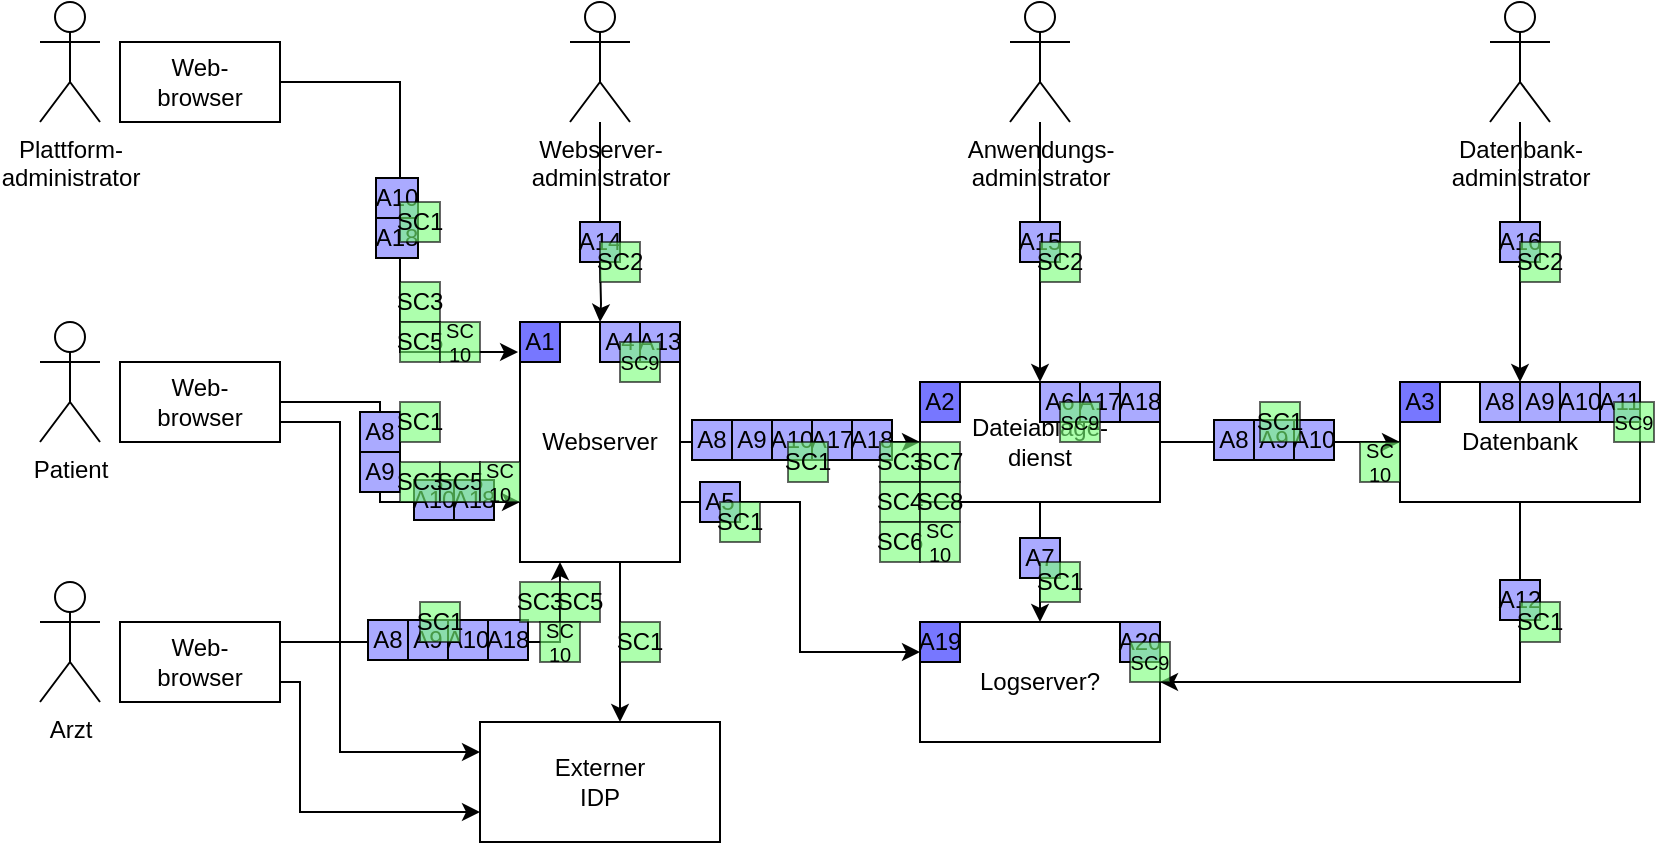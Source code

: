 <mxfile version="20.5.1" type="github">
  <diagram id="uVGfITCaFiUJm7X7XIJg" name="Seite-1">
    <mxGraphModel dx="813" dy="441" grid="1" gridSize="10" guides="1" tooltips="1" connect="1" arrows="1" fold="1" page="1" pageScale="1" pageWidth="827" pageHeight="1169" math="0" shadow="0">
      <root>
        <mxCell id="0" />
        <mxCell id="1" parent="0" />
        <mxCell id="wEpryMoChp48_agsQIqM-1" value="Patient" style="shape=umlActor;verticalLabelPosition=bottom;verticalAlign=top;html=1;outlineConnect=0;" parent="1" vertex="1">
          <mxGeometry x="40" y="210" width="30" height="60" as="geometry" />
        </mxCell>
        <mxCell id="wEpryMoChp48_agsQIqM-2" value="Arzt" style="shape=umlActor;verticalLabelPosition=bottom;verticalAlign=top;html=1;outlineConnect=0;" parent="1" vertex="1">
          <mxGeometry x="40" y="340" width="30" height="60" as="geometry" />
        </mxCell>
        <mxCell id="wEpryMoChp48_agsQIqM-3" value="&lt;div&gt;Plattform-&lt;/div&gt;&lt;div&gt;administrator&lt;/div&gt;" style="shape=umlActor;verticalLabelPosition=bottom;verticalAlign=top;html=1;outlineConnect=0;" parent="1" vertex="1">
          <mxGeometry x="40" y="50" width="30" height="60" as="geometry" />
        </mxCell>
        <mxCell id="wEpryMoChp48_agsQIqM-12" style="edgeStyle=orthogonalEdgeStyle;rounded=0;orthogonalLoop=1;jettySize=auto;html=1;exitX=1;exitY=0.5;exitDx=0;exitDy=0;entryX=0;entryY=0.75;entryDx=0;entryDy=0;startArrow=none;startFill=0;" parent="1" source="wEpryMoChp48_agsQIqM-5" target="wEpryMoChp48_agsQIqM-10" edge="1">
          <mxGeometry relative="1" as="geometry">
            <mxPoint x="180" y="250" as="targetPoint" />
            <Array as="points">
              <mxPoint x="210" y="250" />
              <mxPoint x="210" y="300" />
            </Array>
          </mxGeometry>
        </mxCell>
        <mxCell id="wEpryMoChp48_agsQIqM-5" value="&lt;div&gt;Web-&lt;/div&gt;&lt;div&gt;browser&lt;br&gt;&lt;/div&gt;" style="rounded=0;whiteSpace=wrap;html=1;" parent="1" vertex="1">
          <mxGeometry x="80" y="230" width="80" height="40" as="geometry" />
        </mxCell>
        <mxCell id="vUiKdmdn5uc14WwvOCr_-9" style="edgeStyle=orthogonalEdgeStyle;rounded=0;orthogonalLoop=1;jettySize=auto;html=1;exitX=1;exitY=0.75;exitDx=0;exitDy=0;entryX=0;entryY=0.75;entryDx=0;entryDy=0;startArrow=none;startFill=0;endArrow=classic;endFill=1;" edge="1" parent="1" source="wEpryMoChp48_agsQIqM-6" target="wEpryMoChp48_agsQIqM-14">
          <mxGeometry relative="1" as="geometry">
            <Array as="points">
              <mxPoint x="170" y="390" />
              <mxPoint x="170" y="455" />
            </Array>
          </mxGeometry>
        </mxCell>
        <mxCell id="wEpryMoChp48_agsQIqM-6" value="&lt;div&gt;Web-&lt;/div&gt;&lt;div&gt;browser&lt;br&gt;&lt;/div&gt;" style="rounded=0;whiteSpace=wrap;html=1;" parent="1" vertex="1">
          <mxGeometry x="80" y="360" width="80" height="40" as="geometry" />
        </mxCell>
        <mxCell id="vUiKdmdn5uc14WwvOCr_-13" style="edgeStyle=orthogonalEdgeStyle;rounded=0;orthogonalLoop=1;jettySize=auto;html=1;exitX=1;exitY=0.5;exitDx=0;exitDy=0;entryX=-0.012;entryY=0.125;entryDx=0;entryDy=0;entryPerimeter=0;startArrow=none;startFill=0;endArrow=classic;endFill=1;" edge="1" parent="1" source="wEpryMoChp48_agsQIqM-7" target="wEpryMoChp48_agsQIqM-10">
          <mxGeometry relative="1" as="geometry" />
        </mxCell>
        <mxCell id="wEpryMoChp48_agsQIqM-7" value="&lt;div&gt;Web-&lt;/div&gt;&lt;div&gt;browser&lt;br&gt;&lt;/div&gt;" style="rounded=0;whiteSpace=wrap;html=1;" parent="1" vertex="1">
          <mxGeometry x="80" y="70" width="80" height="40" as="geometry" />
        </mxCell>
        <mxCell id="wEpryMoChp48_agsQIqM-19" style="edgeStyle=orthogonalEdgeStyle;rounded=0;orthogonalLoop=1;jettySize=auto;html=1;exitX=1;exitY=0.5;exitDx=0;exitDy=0;startArrow=none;startFill=0;" parent="1" source="wEpryMoChp48_agsQIqM-10" target="wEpryMoChp48_agsQIqM-15" edge="1">
          <mxGeometry relative="1" as="geometry" />
        </mxCell>
        <mxCell id="wEpryMoChp48_agsQIqM-24" style="edgeStyle=orthogonalEdgeStyle;rounded=0;orthogonalLoop=1;jettySize=auto;html=1;exitX=1;exitY=0.75;exitDx=0;exitDy=0;entryX=0;entryY=0.25;entryDx=0;entryDy=0;" parent="1" source="wEpryMoChp48_agsQIqM-10" target="wEpryMoChp48_agsQIqM-17" edge="1">
          <mxGeometry relative="1" as="geometry" />
        </mxCell>
        <mxCell id="wEpryMoChp48_agsQIqM-10" value="&lt;div&gt;Webserver&lt;/div&gt;" style="rounded=0;whiteSpace=wrap;html=1;" parent="1" vertex="1">
          <mxGeometry x="280" y="210" width="80" height="120" as="geometry" />
        </mxCell>
        <mxCell id="wEpryMoChp48_agsQIqM-14" value="&lt;div&gt;Externer&lt;/div&gt;&lt;div&gt;IDP&lt;br&gt;&lt;/div&gt;" style="rounded=0;whiteSpace=wrap;html=1;" parent="1" vertex="1">
          <mxGeometry x="260" y="410" width="120" height="60" as="geometry" />
        </mxCell>
        <mxCell id="wEpryMoChp48_agsQIqM-18" style="edgeStyle=orthogonalEdgeStyle;rounded=0;orthogonalLoop=1;jettySize=auto;html=1;exitX=1;exitY=0.5;exitDx=0;exitDy=0;startArrow=none;startFill=0;" parent="1" source="wEpryMoChp48_agsQIqM-15" target="wEpryMoChp48_agsQIqM-16" edge="1">
          <mxGeometry relative="1" as="geometry" />
        </mxCell>
        <mxCell id="wEpryMoChp48_agsQIqM-25" style="edgeStyle=orthogonalEdgeStyle;rounded=0;orthogonalLoop=1;jettySize=auto;html=1;exitX=0.5;exitY=1;exitDx=0;exitDy=0;entryX=0.5;entryY=0;entryDx=0;entryDy=0;" parent="1" source="wEpryMoChp48_agsQIqM-15" target="wEpryMoChp48_agsQIqM-17" edge="1">
          <mxGeometry relative="1" as="geometry" />
        </mxCell>
        <mxCell id="wEpryMoChp48_agsQIqM-15" value="&lt;div&gt;Dateiablage-&lt;/div&gt;&lt;div&gt;dienst&lt;br&gt;&lt;/div&gt;" style="rounded=0;whiteSpace=wrap;html=1;" parent="1" vertex="1">
          <mxGeometry x="480" y="240" width="120" height="60" as="geometry" />
        </mxCell>
        <mxCell id="jYVqGs-6-Orzp6eaTr2p-7" style="edgeStyle=orthogonalEdgeStyle;rounded=0;orthogonalLoop=1;jettySize=auto;html=1;exitX=0.5;exitY=1;exitDx=0;exitDy=0;entryX=1;entryY=0.5;entryDx=0;entryDy=0;" parent="1" source="wEpryMoChp48_agsQIqM-16" target="wEpryMoChp48_agsQIqM-17" edge="1">
          <mxGeometry relative="1" as="geometry" />
        </mxCell>
        <mxCell id="wEpryMoChp48_agsQIqM-16" value="Datenbank" style="rounded=0;whiteSpace=wrap;html=1;" parent="1" vertex="1">
          <mxGeometry x="720" y="240" width="120" height="60" as="geometry" />
        </mxCell>
        <mxCell id="wEpryMoChp48_agsQIqM-17" value="Logserver?" style="rounded=0;whiteSpace=wrap;html=1;" parent="1" vertex="1">
          <mxGeometry x="480" y="360" width="120" height="60" as="geometry" />
        </mxCell>
        <mxCell id="jYVqGs-6-Orzp6eaTr2p-5" style="edgeStyle=orthogonalEdgeStyle;rounded=0;orthogonalLoop=1;jettySize=auto;html=1;startArrow=none;startFill=0;endArrow=classic;endFill=1;" parent="1" source="jYVqGs-6-Orzp6eaTr2p-1" target="wEpryMoChp48_agsQIqM-15" edge="1">
          <mxGeometry relative="1" as="geometry" />
        </mxCell>
        <mxCell id="jYVqGs-6-Orzp6eaTr2p-1" value="&lt;div&gt;Anwendungs-&lt;/div&gt;&lt;div&gt;administrator&lt;/div&gt;" style="shape=umlActor;verticalLabelPosition=bottom;verticalAlign=top;html=1;outlineConnect=0;" parent="1" vertex="1">
          <mxGeometry x="525" y="50" width="30" height="60" as="geometry" />
        </mxCell>
        <mxCell id="jYVqGs-6-Orzp6eaTr2p-6" style="edgeStyle=orthogonalEdgeStyle;rounded=0;orthogonalLoop=1;jettySize=auto;html=1;startArrow=none;startFill=0;" parent="1" source="jYVqGs-6-Orzp6eaTr2p-2" target="wEpryMoChp48_agsQIqM-16" edge="1">
          <mxGeometry relative="1" as="geometry" />
        </mxCell>
        <mxCell id="jYVqGs-6-Orzp6eaTr2p-2" value="&lt;div&gt;Datenbank-&lt;/div&gt;&lt;div&gt;administrator&lt;/div&gt;" style="shape=umlActor;verticalLabelPosition=bottom;verticalAlign=top;html=1;outlineConnect=0;" parent="1" vertex="1">
          <mxGeometry x="765" y="50" width="30" height="60" as="geometry" />
        </mxCell>
        <mxCell id="-QTAtKX09mSlTEPiPCkI-73" style="edgeStyle=orthogonalEdgeStyle;rounded=0;orthogonalLoop=1;jettySize=auto;html=1;startArrow=none;startFill=0;" parent="1" target="wEpryMoChp48_agsQIqM-10" edge="1">
          <mxGeometry relative="1" as="geometry">
            <mxPoint x="320" y="180" as="sourcePoint" />
          </mxGeometry>
        </mxCell>
        <mxCell id="-QTAtKX09mSlTEPiPCkI-65" value="&lt;div&gt;Webserver-&lt;/div&gt;&lt;div&gt;administrator&lt;/div&gt;" style="shape=umlActor;verticalLabelPosition=bottom;verticalAlign=top;html=1;outlineConnect=0;" parent="1" vertex="1">
          <mxGeometry x="305" y="50" width="30" height="60" as="geometry" />
        </mxCell>
        <mxCell id="vUiKdmdn5uc14WwvOCr_-1" value="" style="endArrow=classic;html=1;rounded=0;exitX=1;exitY=0.75;exitDx=0;exitDy=0;entryX=0;entryY=0.25;entryDx=0;entryDy=0;edgeStyle=orthogonalEdgeStyle;" edge="1" parent="1" source="wEpryMoChp48_agsQIqM-5" target="wEpryMoChp48_agsQIqM-14">
          <mxGeometry width="50" height="50" relative="1" as="geometry">
            <mxPoint x="530" y="340" as="sourcePoint" />
            <mxPoint x="580" y="290" as="targetPoint" />
            <Array as="points">
              <mxPoint x="190" y="260" />
              <mxPoint x="190" y="425" />
            </Array>
          </mxGeometry>
        </mxCell>
        <mxCell id="vUiKdmdn5uc14WwvOCr_-20" style="edgeStyle=orthogonalEdgeStyle;rounded=0;orthogonalLoop=1;jettySize=auto;html=1;exitX=1;exitY=0.25;exitDx=0;exitDy=0;startArrow=none;startFill=0;entryX=0.25;entryY=1;entryDx=0;entryDy=0;" edge="1" parent="1">
          <mxGeometry relative="1" as="geometry">
            <mxPoint x="160" y="370" as="sourcePoint" />
            <mxPoint x="300" y="330" as="targetPoint" />
            <Array as="points">
              <mxPoint x="300" y="370" />
            </Array>
          </mxGeometry>
        </mxCell>
        <mxCell id="vUiKdmdn5uc14WwvOCr_-21" style="edgeStyle=orthogonalEdgeStyle;rounded=0;orthogonalLoop=1;jettySize=auto;html=1;startArrow=none;startFill=0;" edge="1" parent="1">
          <mxGeometry relative="1" as="geometry">
            <mxPoint x="330" y="330" as="sourcePoint" />
            <mxPoint x="330" y="410" as="targetPoint" />
            <Array as="points">
              <mxPoint x="330" y="330" />
            </Array>
          </mxGeometry>
        </mxCell>
        <mxCell id="vUiKdmdn5uc14WwvOCr_-26" value="" style="edgeStyle=orthogonalEdgeStyle;rounded=0;orthogonalLoop=1;jettySize=auto;html=1;startArrow=none;startFill=0;endArrow=none;" edge="1" parent="1" source="-QTAtKX09mSlTEPiPCkI-65">
          <mxGeometry relative="1" as="geometry">
            <mxPoint x="320" y="110" as="sourcePoint" />
            <mxPoint x="320" y="160" as="targetPoint" />
          </mxGeometry>
        </mxCell>
        <mxCell id="jYVqGs-6-Orzp6eaTr2p-8" value="Technisch" parent="0" visible="0" />
        <mxCell id="jYVqGs-6-Orzp6eaTr2p-11" value="(PostgreSQL)" style="text;html=1;strokeColor=none;fillColor=none;align=center;verticalAlign=middle;whiteSpace=wrap;rounded=0;fontColor=#0000ff;" parent="jYVqGs-6-Orzp6eaTr2p-8" vertex="1">
          <mxGeometry x="720" y="280" width="120" height="20" as="geometry" />
        </mxCell>
        <mxCell id="jYVqGs-6-Orzp6eaTr2p-12" value="(DJango, Python)" style="text;html=1;strokeColor=none;fillColor=none;align=center;verticalAlign=middle;whiteSpace=wrap;rounded=0;fontColor=#0000ff;" parent="jYVqGs-6-Orzp6eaTr2p-8" vertex="1">
          <mxGeometry x="280" y="300" width="80" height="30" as="geometry" />
        </mxCell>
        <mxCell id="jYVqGs-6-Orzp6eaTr2p-13" value="(Python)" style="text;html=1;strokeColor=none;fillColor=none;align=center;verticalAlign=middle;whiteSpace=wrap;rounded=0;fontColor=#0000ff;" parent="jYVqGs-6-Orzp6eaTr2p-8" vertex="1">
          <mxGeometry x="480" y="280" width="120" height="20" as="geometry" />
        </mxCell>
        <mxCell id="jYVqGs-6-Orzp6eaTr2p-14" value="(Vue.js)" style="text;html=1;strokeColor=none;fillColor=none;align=center;verticalAlign=middle;whiteSpace=wrap;rounded=0;fontColor=#0000ff;" parent="jYVqGs-6-Orzp6eaTr2p-8" vertex="1">
          <mxGeometry x="80" y="270" width="80" height="20" as="geometry" />
        </mxCell>
        <mxCell id="jYVqGs-6-Orzp6eaTr2p-15" value="(Vue.js)" style="text;html=1;strokeColor=none;fillColor=none;align=center;verticalAlign=middle;whiteSpace=wrap;rounded=0;fontColor=#0000ff;" parent="jYVqGs-6-Orzp6eaTr2p-8" vertex="1">
          <mxGeometry x="80" y="400" width="80" height="20" as="geometry" />
        </mxCell>
        <mxCell id="jYVqGs-6-Orzp6eaTr2p-16" value="(Vue.js)" style="text;html=1;strokeColor=none;fillColor=none;align=center;verticalAlign=middle;whiteSpace=wrap;rounded=0;fontColor=#0000ff;" parent="jYVqGs-6-Orzp6eaTr2p-8" vertex="1">
          <mxGeometry x="80" y="110" width="80" height="20" as="geometry" />
        </mxCell>
        <mxCell id="jYVqGs-6-Orzp6eaTr2p-17" value="HTTP/TLS" style="text;html=1;strokeColor=none;fillColor=none;align=center;verticalAlign=middle;whiteSpace=wrap;rounded=0;fontColor=#0000ff;" parent="jYVqGs-6-Orzp6eaTr2p-8" vertex="1">
          <mxGeometry x="380" y="250" width="80" height="20" as="geometry" />
        </mxCell>
        <mxCell id="jYVqGs-6-Orzp6eaTr2p-18" value="PSQL/TLS" style="text;html=1;strokeColor=none;fillColor=none;align=center;verticalAlign=middle;whiteSpace=wrap;rounded=0;fontColor=#0000ff;" parent="jYVqGs-6-Orzp6eaTr2p-8" vertex="1">
          <mxGeometry x="620" y="250" width="80" height="20" as="geometry" />
        </mxCell>
        <mxCell id="jYVqGs-6-Orzp6eaTr2p-20" value="HTTP/TLS" style="text;html=1;strokeColor=none;fillColor=none;align=center;verticalAlign=middle;whiteSpace=wrap;rounded=0;fontColor=#0000ff;" parent="jYVqGs-6-Orzp6eaTr2p-8" vertex="1">
          <mxGeometry x="210" y="150" width="80" height="20" as="geometry" />
        </mxCell>
        <mxCell id="jYVqGs-6-Orzp6eaTr2p-21" value="HTTP/TLS" style="text;html=1;strokeColor=none;fillColor=none;align=center;verticalAlign=middle;whiteSpace=wrap;rounded=0;fontColor=#0000ff;" parent="jYVqGs-6-Orzp6eaTr2p-8" vertex="1">
          <mxGeometry x="180" y="320" width="80" height="20" as="geometry" />
        </mxCell>
        <mxCell id="jYVqGs-6-Orzp6eaTr2p-22" value="HTTP/TLS" style="text;html=1;strokeColor=none;fillColor=none;align=center;verticalAlign=middle;whiteSpace=wrap;rounded=0;fontColor=#0000ff;" parent="jYVqGs-6-Orzp6eaTr2p-8" vertex="1">
          <mxGeometry x="230" y="350" width="80" height="20" as="geometry" />
        </mxCell>
        <mxCell id="jYVqGs-6-Orzp6eaTr2p-23" value="HTTP/TLS" style="text;html=1;strokeColor=none;fillColor=none;align=center;verticalAlign=middle;whiteSpace=wrap;rounded=0;fontColor=#0000ff;" parent="jYVqGs-6-Orzp6eaTr2p-8" vertex="1">
          <mxGeometry x="320" y="360" width="80" height="20" as="geometry" />
        </mxCell>
        <mxCell id="jYVqGs-6-Orzp6eaTr2p-24" value="SSH" style="text;html=1;strokeColor=none;fillColor=none;align=center;verticalAlign=middle;whiteSpace=wrap;rounded=0;fontColor=#0000ff;" parent="jYVqGs-6-Orzp6eaTr2p-8" vertex="1">
          <mxGeometry x="540" y="160" width="40" height="20" as="geometry" />
        </mxCell>
        <mxCell id="jYVqGs-6-Orzp6eaTr2p-25" value="SSH" style="text;html=1;strokeColor=none;fillColor=none;align=center;verticalAlign=middle;whiteSpace=wrap;rounded=0;fontColor=#0000ff;" parent="jYVqGs-6-Orzp6eaTr2p-8" vertex="1">
          <mxGeometry x="780" y="160" width="40" height="20" as="geometry" />
        </mxCell>
        <mxCell id="jYVqGs-6-Orzp6eaTr2p-26" value="(Google IDP)" style="text;html=1;strokeColor=none;fillColor=none;align=center;verticalAlign=middle;whiteSpace=wrap;rounded=0;fontColor=#0000ff;" parent="jYVqGs-6-Orzp6eaTr2p-8" vertex="1">
          <mxGeometry x="260" y="470" width="120" height="20" as="geometry" />
        </mxCell>
        <mxCell id="-QTAtKX09mSlTEPiPCkI-75" value="SSH" style="text;html=1;strokeColor=none;fillColor=none;align=center;verticalAlign=middle;whiteSpace=wrap;rounded=0;fontColor=#0000ff;" parent="jYVqGs-6-Orzp6eaTr2p-8" vertex="1">
          <mxGeometry x="320" y="160" width="40" height="20" as="geometry" />
        </mxCell>
        <mxCell id="vUiKdmdn5uc14WwvOCr_-2" value="HTTP/TLS" style="text;html=1;strokeColor=none;fillColor=none;align=center;verticalAlign=middle;whiteSpace=wrap;rounded=0;fontColor=#0000ff;" vertex="1" parent="jYVqGs-6-Orzp6eaTr2p-8">
          <mxGeometry x="160" y="430" width="80" height="20" as="geometry" />
        </mxCell>
        <mxCell id="vUiKdmdn5uc14WwvOCr_-7" value="HTTP/TLS" style="text;html=1;strokeColor=none;fillColor=none;align=center;verticalAlign=middle;whiteSpace=wrap;rounded=0;fontColor=#0000ff;" vertex="1" parent="jYVqGs-6-Orzp6eaTr2p-8">
          <mxGeometry x="200" y="260" width="80" height="20" as="geometry" />
        </mxCell>
        <object label="Vertrauensgrenzen" id="EDAqVRk68eKfgAT5x3LY-1">
          <mxCell parent="0" visible="0" />
        </object>
        <mxCell id="vUiKdmdn5uc14WwvOCr_-15" value="" style="endArrow=none;dashed=1;html=1;strokeWidth=6;rounded=0;strokeColor=#ff0000;dashPattern=1 2;" edge="1" parent="EDAqVRk68eKfgAT5x3LY-1">
          <mxGeometry width="50" height="50" relative="1" as="geometry">
            <mxPoint x="210" y="550" as="sourcePoint" />
            <mxPoint x="210" y="30" as="targetPoint" />
          </mxGeometry>
        </mxCell>
        <mxCell id="vUiKdmdn5uc14WwvOCr_-16" value="" style="endArrow=none;dashed=1;html=1;strokeWidth=6;rounded=0;strokeColor=#ff0000;dashPattern=1 2;" edge="1" parent="EDAqVRk68eKfgAT5x3LY-1">
          <mxGeometry width="50" height="50" relative="1" as="geometry">
            <mxPoint x="440" y="550" as="sourcePoint" />
            <mxPoint x="440" y="30" as="targetPoint" />
          </mxGeometry>
        </mxCell>
        <mxCell id="vUiKdmdn5uc14WwvOCr_-17" value="" style="endArrow=none;dashed=1;html=1;strokeWidth=6;rounded=0;strokeColor=#ff0000;dashPattern=1 2;" edge="1" parent="EDAqVRk68eKfgAT5x3LY-1">
          <mxGeometry width="50" height="50" relative="1" as="geometry">
            <mxPoint x="680" y="550" as="sourcePoint" />
            <mxPoint x="680" y="30" as="targetPoint" />
          </mxGeometry>
        </mxCell>
        <mxCell id="vUiKdmdn5uc14WwvOCr_-18" value="" style="endArrow=none;dashed=1;html=1;strokeWidth=6;rounded=0;strokeColor=#ff0000;dashPattern=1 2;" edge="1" parent="EDAqVRk68eKfgAT5x3LY-1">
          <mxGeometry width="50" height="50" relative="1" as="geometry">
            <mxPoint x="20" y="320" as="sourcePoint" />
            <mxPoint x="210" y="320" as="targetPoint" />
          </mxGeometry>
        </mxCell>
        <mxCell id="vUiKdmdn5uc14WwvOCr_-19" value="" style="endArrow=none;dashed=1;html=1;strokeWidth=6;rounded=0;strokeColor=#ff0000;dashPattern=1 2;" edge="1" parent="EDAqVRk68eKfgAT5x3LY-1">
          <mxGeometry width="50" height="50" relative="1" as="geometry">
            <mxPoint x="20" y="180" as="sourcePoint" />
            <mxPoint x="820" y="180" as="targetPoint" />
          </mxGeometry>
        </mxCell>
        <mxCell id="vUiKdmdn5uc14WwvOCr_-28" value="" style="endArrow=none;dashed=1;html=1;strokeWidth=6;rounded=0;strokeColor=#ff0000;dashPattern=1 2;" edge="1" parent="EDAqVRk68eKfgAT5x3LY-1">
          <mxGeometry width="50" height="50" relative="1" as="geometry">
            <mxPoint x="210" y="389.5" as="sourcePoint" />
            <mxPoint x="440" y="390" as="targetPoint" />
          </mxGeometry>
        </mxCell>
        <mxCell id="vUiKdmdn5uc14WwvOCr_-29" value="" style="endArrow=none;dashed=1;html=1;strokeWidth=6;rounded=0;strokeColor=#ff0000;dashPattern=1 2;" edge="1" parent="EDAqVRk68eKfgAT5x3LY-1">
          <mxGeometry width="50" height="50" relative="1" as="geometry">
            <mxPoint x="440" y="320" as="sourcePoint" />
            <mxPoint x="680" y="320" as="targetPoint" />
          </mxGeometry>
        </mxCell>
        <mxCell id="-QTAtKX09mSlTEPiPCkI-27" value="Schutzobjekte" parent="0" />
        <mxCell id="-QTAtKX09mSlTEPiPCkI-28" value="A1" style="whiteSpace=wrap;html=1;aspect=fixed;fillColor=#7777FF;" parent="-QTAtKX09mSlTEPiPCkI-27" vertex="1">
          <mxGeometry x="280" y="210" width="20" height="20" as="geometry" />
        </mxCell>
        <mxCell id="-QTAtKX09mSlTEPiPCkI-29" value="A2" style="whiteSpace=wrap;html=1;aspect=fixed;fillColor=#7777FF;" parent="-QTAtKX09mSlTEPiPCkI-27" vertex="1">
          <mxGeometry x="480" y="240" width="20" height="20" as="geometry" />
        </mxCell>
        <mxCell id="-QTAtKX09mSlTEPiPCkI-30" value="A3" style="whiteSpace=wrap;html=1;aspect=fixed;fillColor=#7777FF;" parent="-QTAtKX09mSlTEPiPCkI-27" vertex="1">
          <mxGeometry x="720" y="240" width="20" height="20" as="geometry" />
        </mxCell>
        <mxCell id="-QTAtKX09mSlTEPiPCkI-31" value="A19" style="whiteSpace=wrap;html=1;aspect=fixed;fillColor=#7777FF;" parent="-QTAtKX09mSlTEPiPCkI-27" vertex="1">
          <mxGeometry x="480" y="360" width="20" height="20" as="geometry" />
        </mxCell>
        <mxCell id="-QTAtKX09mSlTEPiPCkI-32" value="A4" style="whiteSpace=wrap;html=1;aspect=fixed;fillColor=#aaaaFF;" parent="-QTAtKX09mSlTEPiPCkI-27" vertex="1">
          <mxGeometry x="320" y="210" width="20" height="20" as="geometry" />
        </mxCell>
        <mxCell id="-QTAtKX09mSlTEPiPCkI-33" value="A5" style="whiteSpace=wrap;html=1;aspect=fixed;fillColor=#aaaaFF;" parent="-QTAtKX09mSlTEPiPCkI-27" vertex="1">
          <mxGeometry x="370" y="290" width="20" height="20" as="geometry" />
        </mxCell>
        <mxCell id="-QTAtKX09mSlTEPiPCkI-34" value="A7" style="whiteSpace=wrap;html=1;aspect=fixed;fillColor=#aaaaFF;" parent="-QTAtKX09mSlTEPiPCkI-27" vertex="1">
          <mxGeometry x="530" y="318" width="20" height="20" as="geometry" />
        </mxCell>
        <mxCell id="-QTAtKX09mSlTEPiPCkI-35" value="A8" style="whiteSpace=wrap;html=1;aspect=fixed;fillColor=#aaaaFF;" parent="-QTAtKX09mSlTEPiPCkI-27" vertex="1">
          <mxGeometry x="204" y="359" width="20" height="20" as="geometry" />
        </mxCell>
        <mxCell id="-QTAtKX09mSlTEPiPCkI-36" value="A6" style="whiteSpace=wrap;html=1;aspect=fixed;fillColor=#aaaaFF;" parent="-QTAtKX09mSlTEPiPCkI-27" vertex="1">
          <mxGeometry x="540" y="240" width="20" height="20" as="geometry" />
        </mxCell>
        <mxCell id="-QTAtKX09mSlTEPiPCkI-37" value="A11" style="whiteSpace=wrap;html=1;aspect=fixed;fillColor=#aaaaFF;" parent="-QTAtKX09mSlTEPiPCkI-27" vertex="1">
          <mxGeometry x="820" y="240" width="20" height="20" as="geometry" />
        </mxCell>
        <mxCell id="-QTAtKX09mSlTEPiPCkI-38" value="A12" style="whiteSpace=wrap;html=1;aspect=fixed;fillColor=#aaaaFF;" parent="-QTAtKX09mSlTEPiPCkI-27" vertex="1">
          <mxGeometry x="770" y="339" width="20" height="20" as="geometry" />
        </mxCell>
        <mxCell id="-QTAtKX09mSlTEPiPCkI-39" value="A9" style="whiteSpace=wrap;html=1;aspect=fixed;fillColor=#aaaaFF;" parent="-QTAtKX09mSlTEPiPCkI-27" vertex="1">
          <mxGeometry x="224" y="359" width="20" height="20" as="geometry" />
        </mxCell>
        <mxCell id="-QTAtKX09mSlTEPiPCkI-40" value="A13" style="whiteSpace=wrap;html=1;aspect=fixed;fillColor=#aaaaFF;" parent="-QTAtKX09mSlTEPiPCkI-27" vertex="1">
          <mxGeometry x="340" y="210" width="20" height="20" as="geometry" />
        </mxCell>
        <mxCell id="-QTAtKX09mSlTEPiPCkI-42" value="A15" style="whiteSpace=wrap;html=1;aspect=fixed;fillColor=#aaaaFF;" parent="-QTAtKX09mSlTEPiPCkI-27" vertex="1">
          <mxGeometry x="530" y="160" width="20" height="20" as="geometry" />
        </mxCell>
        <mxCell id="-QTAtKX09mSlTEPiPCkI-43" value="A16" style="whiteSpace=wrap;html=1;aspect=fixed;fillColor=#aaaaFF;" parent="-QTAtKX09mSlTEPiPCkI-27" vertex="1">
          <mxGeometry x="770" y="160" width="20" height="20" as="geometry" />
        </mxCell>
        <mxCell id="-QTAtKX09mSlTEPiPCkI-44" value="A17" style="whiteSpace=wrap;html=1;aspect=fixed;fillColor=#aaaaFF;" parent="-QTAtKX09mSlTEPiPCkI-27" vertex="1">
          <mxGeometry x="426" y="259" width="20" height="20" as="geometry" />
        </mxCell>
        <mxCell id="-QTAtKX09mSlTEPiPCkI-45" value="A10" style="whiteSpace=wrap;html=1;aspect=fixed;fillColor=#aaaaFF;" parent="-QTAtKX09mSlTEPiPCkI-27" vertex="1">
          <mxGeometry x="244" y="359" width="20" height="20" as="geometry" />
        </mxCell>
        <mxCell id="-QTAtKX09mSlTEPiPCkI-46" value="A18" style="whiteSpace=wrap;html=1;aspect=fixed;fillColor=#aaaaFF;" parent="-QTAtKX09mSlTEPiPCkI-27" vertex="1">
          <mxGeometry x="264" y="359" width="20" height="20" as="geometry" />
        </mxCell>
        <mxCell id="-QTAtKX09mSlTEPiPCkI-47" value="A8" style="whiteSpace=wrap;html=1;aspect=fixed;fillColor=#aaaaFF;" parent="-QTAtKX09mSlTEPiPCkI-27" vertex="1">
          <mxGeometry x="200" y="255" width="20" height="20" as="geometry" />
        </mxCell>
        <mxCell id="-QTAtKX09mSlTEPiPCkI-48" value="A8" style="whiteSpace=wrap;html=1;aspect=fixed;fillColor=#aaaaFF;" parent="-QTAtKX09mSlTEPiPCkI-27" vertex="1">
          <mxGeometry x="366" y="259" width="20" height="20" as="geometry" />
        </mxCell>
        <mxCell id="-QTAtKX09mSlTEPiPCkI-49" value="A8" style="whiteSpace=wrap;html=1;aspect=fixed;fillColor=#aaaaFF;" parent="-QTAtKX09mSlTEPiPCkI-27" vertex="1">
          <mxGeometry x="627" y="259" width="20" height="20" as="geometry" />
        </mxCell>
        <mxCell id="-QTAtKX09mSlTEPiPCkI-50" value="A8" style="whiteSpace=wrap;html=1;aspect=fixed;fillColor=#aaaaFF;" parent="-QTAtKX09mSlTEPiPCkI-27" vertex="1">
          <mxGeometry x="760" y="240" width="20" height="20" as="geometry" />
        </mxCell>
        <mxCell id="-QTAtKX09mSlTEPiPCkI-51" value="A9" style="whiteSpace=wrap;html=1;aspect=fixed;fillColor=#aaaaFF;" parent="-QTAtKX09mSlTEPiPCkI-27" vertex="1">
          <mxGeometry x="200" y="275" width="20" height="20" as="geometry" />
        </mxCell>
        <mxCell id="-QTAtKX09mSlTEPiPCkI-52" value="A9" style="whiteSpace=wrap;html=1;aspect=fixed;fillColor=#aaaaFF;" parent="-QTAtKX09mSlTEPiPCkI-27" vertex="1">
          <mxGeometry x="386" y="259" width="20" height="20" as="geometry" />
        </mxCell>
        <mxCell id="-QTAtKX09mSlTEPiPCkI-53" value="A9" style="whiteSpace=wrap;html=1;aspect=fixed;fillColor=#aaaaFF;" parent="-QTAtKX09mSlTEPiPCkI-27" vertex="1">
          <mxGeometry x="780" y="240" width="20" height="20" as="geometry" />
        </mxCell>
        <mxCell id="-QTAtKX09mSlTEPiPCkI-54" value="A10" style="whiteSpace=wrap;html=1;aspect=fixed;fillColor=#aaaaFF;" parent="-QTAtKX09mSlTEPiPCkI-27" vertex="1">
          <mxGeometry x="227" y="289" width="20" height="20" as="geometry" />
        </mxCell>
        <mxCell id="-QTAtKX09mSlTEPiPCkI-55" value="A10" style="whiteSpace=wrap;html=1;aspect=fixed;fillColor=#aaaaFF;" parent="-QTAtKX09mSlTEPiPCkI-27" vertex="1">
          <mxGeometry x="208" y="138" width="21" height="20" as="geometry" />
        </mxCell>
        <mxCell id="-QTAtKX09mSlTEPiPCkI-56" value="A10" style="whiteSpace=wrap;html=1;aspect=fixed;fillColor=#aaaaFF;" parent="-QTAtKX09mSlTEPiPCkI-27" vertex="1">
          <mxGeometry x="406" y="259" width="20" height="20" as="geometry" />
        </mxCell>
        <mxCell id="-QTAtKX09mSlTEPiPCkI-57" value="A10" style="whiteSpace=wrap;html=1;aspect=fixed;fillColor=#aaaaFF;" parent="-QTAtKX09mSlTEPiPCkI-27" vertex="1">
          <mxGeometry x="667" y="259" width="20" height="20" as="geometry" />
        </mxCell>
        <mxCell id="-QTAtKX09mSlTEPiPCkI-58" value="A10" style="whiteSpace=wrap;html=1;aspect=fixed;fillColor=#aaaaFF;" parent="-QTAtKX09mSlTEPiPCkI-27" vertex="1">
          <mxGeometry x="800" y="240" width="20" height="20" as="geometry" />
        </mxCell>
        <mxCell id="-QTAtKX09mSlTEPiPCkI-59" value="A9" style="whiteSpace=wrap;html=1;aspect=fixed;fillColor=#aaaaFF;" parent="-QTAtKX09mSlTEPiPCkI-27" vertex="1">
          <mxGeometry x="647" y="259" width="20" height="20" as="geometry" />
        </mxCell>
        <mxCell id="-QTAtKX09mSlTEPiPCkI-60" value="A18" style="whiteSpace=wrap;html=1;aspect=fixed;fillColor=#aaaaFF;" parent="-QTAtKX09mSlTEPiPCkI-27" vertex="1">
          <mxGeometry x="247" y="289" width="20" height="20" as="geometry" />
        </mxCell>
        <mxCell id="-QTAtKX09mSlTEPiPCkI-61" value="A18" style="whiteSpace=wrap;html=1;aspect=fixed;fillColor=#aaaaFF;" parent="-QTAtKX09mSlTEPiPCkI-27" vertex="1">
          <mxGeometry x="208" y="158" width="21" height="20" as="geometry" />
        </mxCell>
        <mxCell id="-QTAtKX09mSlTEPiPCkI-62" value="A18" style="whiteSpace=wrap;html=1;aspect=fixed;fillColor=#aaaaFF;" parent="-QTAtKX09mSlTEPiPCkI-27" vertex="1">
          <mxGeometry x="446" y="259" width="20" height="20" as="geometry" />
        </mxCell>
        <mxCell id="-QTAtKX09mSlTEPiPCkI-63" value="A18" style="whiteSpace=wrap;html=1;aspect=fixed;fillColor=#aaaaFF;" parent="-QTAtKX09mSlTEPiPCkI-27" vertex="1">
          <mxGeometry x="580" y="240" width="20" height="20" as="geometry" />
        </mxCell>
        <mxCell id="-QTAtKX09mSlTEPiPCkI-71" value="A17" style="whiteSpace=wrap;html=1;aspect=fixed;fillColor=#aaaaFF;" parent="-QTAtKX09mSlTEPiPCkI-27" vertex="1">
          <mxGeometry x="560" y="240" width="20" height="20" as="geometry" />
        </mxCell>
        <mxCell id="-QTAtKX09mSlTEPiPCkI-77" value="A20" style="whiteSpace=wrap;html=1;aspect=fixed;fillColor=#aaaaFF;" parent="-QTAtKX09mSlTEPiPCkI-27" vertex="1">
          <mxGeometry x="580" y="360" width="20" height="20" as="geometry" />
        </mxCell>
        <mxCell id="vUiKdmdn5uc14WwvOCr_-30" value="A14" style="whiteSpace=wrap;html=1;aspect=fixed;fillColor=#aaaaFF;" vertex="1" parent="-QTAtKX09mSlTEPiPCkI-27">
          <mxGeometry x="310" y="160" width="20" height="20" as="geometry" />
        </mxCell>
        <mxCell id="iUlAiYw8dszu4N_6vodb-1" value="Sicherheitsmaßnahmen" parent="0" />
        <mxCell id="iUlAiYw8dszu4N_6vodb-2" value="SC1" style="whiteSpace=wrap;html=1;aspect=fixed;fillColor=#77FF77;opacity=60;" parent="iUlAiYw8dszu4N_6vodb-1" vertex="1">
          <mxGeometry x="230" y="350" width="20" height="20" as="geometry" />
        </mxCell>
        <mxCell id="iUlAiYw8dszu4N_6vodb-3" value="SC1" style="whiteSpace=wrap;html=1;aspect=fixed;fillColor=#77FF77;opacity=60;" parent="iUlAiYw8dszu4N_6vodb-1" vertex="1">
          <mxGeometry x="414" y="270" width="20" height="20" as="geometry" />
        </mxCell>
        <mxCell id="iUlAiYw8dszu4N_6vodb-4" value="SC1" style="whiteSpace=wrap;html=1;aspect=fixed;fillColor=#77FF77;opacity=60;" parent="iUlAiYw8dszu4N_6vodb-1" vertex="1">
          <mxGeometry x="650" y="250" width="20" height="20" as="geometry" />
        </mxCell>
        <mxCell id="iUlAiYw8dszu4N_6vodb-5" value="SC1" style="whiteSpace=wrap;html=1;aspect=fixed;fillColor=#77FF77;opacity=60;" parent="iUlAiYw8dszu4N_6vodb-1" vertex="1">
          <mxGeometry x="380" y="300" width="20" height="20" as="geometry" />
        </mxCell>
        <mxCell id="iUlAiYw8dszu4N_6vodb-6" value="SC1" style="whiteSpace=wrap;html=1;aspect=fixed;fillColor=#77FF77;opacity=60;" parent="iUlAiYw8dszu4N_6vodb-1" vertex="1">
          <mxGeometry x="780" y="350" width="20" height="20" as="geometry" />
        </mxCell>
        <mxCell id="iUlAiYw8dszu4N_6vodb-8" value="SC1" style="whiteSpace=wrap;html=1;aspect=fixed;fillColor=#77FF77;opacity=60;" parent="iUlAiYw8dszu4N_6vodb-1" vertex="1">
          <mxGeometry x="540" y="330" width="20" height="20" as="geometry" />
        </mxCell>
        <mxCell id="iUlAiYw8dszu4N_6vodb-9" value="SC1" style="whiteSpace=wrap;html=1;aspect=fixed;fillColor=#77FF77;opacity=60;" parent="iUlAiYw8dszu4N_6vodb-1" vertex="1">
          <mxGeometry x="220" y="150" width="20" height="20" as="geometry" />
        </mxCell>
        <mxCell id="iUlAiYw8dszu4N_6vodb-10" value="SC1" style="whiteSpace=wrap;html=1;aspect=fixed;fillColor=#77FF77;opacity=60;" parent="iUlAiYw8dszu4N_6vodb-1" vertex="1">
          <mxGeometry x="220" y="250" width="20" height="20" as="geometry" />
        </mxCell>
        <mxCell id="iUlAiYw8dszu4N_6vodb-11" value="SC2" style="whiteSpace=wrap;html=1;aspect=fixed;fillColor=#77FF77;opacity=60;" parent="iUlAiYw8dszu4N_6vodb-1" vertex="1">
          <mxGeometry x="320" y="170" width="20" height="20" as="geometry" />
        </mxCell>
        <mxCell id="iUlAiYw8dszu4N_6vodb-12" value="SC2" style="whiteSpace=wrap;html=1;aspect=fixed;fillColor=#77FF77;opacity=60;" parent="iUlAiYw8dszu4N_6vodb-1" vertex="1">
          <mxGeometry x="540" y="170" width="20" height="20" as="geometry" />
        </mxCell>
        <mxCell id="iUlAiYw8dszu4N_6vodb-13" value="SC2" style="whiteSpace=wrap;html=1;aspect=fixed;fillColor=#77FF77;opacity=60;" parent="iUlAiYw8dszu4N_6vodb-1" vertex="1">
          <mxGeometry x="780" y="170" width="20" height="20" as="geometry" />
        </mxCell>
        <mxCell id="iUlAiYw8dszu4N_6vodb-14" value="SC3" style="whiteSpace=wrap;html=1;aspect=fixed;fillColor=#77FF77;opacity=60;" parent="iUlAiYw8dszu4N_6vodb-1" vertex="1">
          <mxGeometry x="280" y="340" width="20" height="20" as="geometry" />
        </mxCell>
        <mxCell id="iUlAiYw8dszu4N_6vodb-15" value="SC3" style="whiteSpace=wrap;html=1;aspect=fixed;fillColor=#77FF77;opacity=60;" parent="iUlAiYw8dszu4N_6vodb-1" vertex="1">
          <mxGeometry x="220" y="280" width="20" height="20" as="geometry" />
        </mxCell>
        <mxCell id="iUlAiYw8dszu4N_6vodb-16" value="SC3" style="whiteSpace=wrap;html=1;aspect=fixed;fillColor=#77FF77;opacity=60;" parent="iUlAiYw8dszu4N_6vodb-1" vertex="1">
          <mxGeometry x="220" y="190" width="20" height="20" as="geometry" />
        </mxCell>
        <mxCell id="iUlAiYw8dszu4N_6vodb-17" value="SC3" style="whiteSpace=wrap;html=1;aspect=fixed;fillColor=#77FF77;opacity=60;" parent="iUlAiYw8dszu4N_6vodb-1" vertex="1">
          <mxGeometry x="460" y="270" width="20" height="20" as="geometry" />
        </mxCell>
        <mxCell id="iUlAiYw8dszu4N_6vodb-18" value="SC4" style="whiteSpace=wrap;html=1;aspect=fixed;fillColor=#77FF77;opacity=60;" parent="iUlAiYw8dszu4N_6vodb-1" vertex="1">
          <mxGeometry x="460" y="290" width="20" height="20" as="geometry" />
        </mxCell>
        <mxCell id="iUlAiYw8dszu4N_6vodb-19" value="SC5" style="whiteSpace=wrap;html=1;aspect=fixed;fillColor=#77FF77;opacity=60;" parent="iUlAiYw8dszu4N_6vodb-1" vertex="1">
          <mxGeometry x="220" y="210" width="20" height="20" as="geometry" />
        </mxCell>
        <mxCell id="iUlAiYw8dszu4N_6vodb-20" value="SC5" style="whiteSpace=wrap;html=1;aspect=fixed;fillColor=#77FF77;opacity=60;" parent="iUlAiYw8dszu4N_6vodb-1" vertex="1">
          <mxGeometry x="240" y="280" width="20" height="20" as="geometry" />
        </mxCell>
        <mxCell id="iUlAiYw8dszu4N_6vodb-21" value="SC5" style="whiteSpace=wrap;html=1;aspect=fixed;fillColor=#77FF77;opacity=60;" parent="iUlAiYw8dszu4N_6vodb-1" vertex="1">
          <mxGeometry x="300" y="340" width="20" height="20" as="geometry" />
        </mxCell>
        <mxCell id="iUlAiYw8dszu4N_6vodb-24" value="SC6" style="whiteSpace=wrap;html=1;aspect=fixed;fillColor=#77FF77;opacity=60;" parent="iUlAiYw8dszu4N_6vodb-1" vertex="1">
          <mxGeometry x="460" y="310" width="20" height="20" as="geometry" />
        </mxCell>
        <mxCell id="iUlAiYw8dszu4N_6vodb-25" value="SC7" style="whiteSpace=wrap;html=1;aspect=fixed;fillColor=#77FF77;opacity=60;" parent="iUlAiYw8dszu4N_6vodb-1" vertex="1">
          <mxGeometry x="480" y="270" width="20" height="20" as="geometry" />
        </mxCell>
        <mxCell id="iUlAiYw8dszu4N_6vodb-26" value="SC8" style="whiteSpace=wrap;html=1;aspect=fixed;fillColor=#77FF77;opacity=60;" parent="iUlAiYw8dszu4N_6vodb-1" vertex="1">
          <mxGeometry x="480" y="290" width="20" height="20" as="geometry" />
        </mxCell>
        <mxCell id="iUlAiYw8dszu4N_6vodb-27" value="SC&lt;br&gt;10" style="whiteSpace=wrap;html=1;aspect=fixed;fillColor=#77FF77;opacity=60;fontSize=10;" parent="iUlAiYw8dszu4N_6vodb-1" vertex="1">
          <mxGeometry x="290" y="360" width="20" height="20" as="geometry" />
        </mxCell>
        <mxCell id="iUlAiYw8dszu4N_6vodb-28" value="SC&lt;br&gt;10" style="whiteSpace=wrap;html=1;aspect=fixed;fillColor=#77FF77;opacity=60;fontSize=10;" parent="iUlAiYw8dszu4N_6vodb-1" vertex="1">
          <mxGeometry x="240" y="210" width="20" height="20" as="geometry" />
        </mxCell>
        <mxCell id="iUlAiYw8dszu4N_6vodb-29" value="SC&lt;br&gt;10" style="whiteSpace=wrap;html=1;aspect=fixed;fillColor=#77FF77;opacity=60;fontSize=10;" parent="iUlAiYw8dszu4N_6vodb-1" vertex="1">
          <mxGeometry x="260" y="280" width="20" height="20" as="geometry" />
        </mxCell>
        <mxCell id="iUlAiYw8dszu4N_6vodb-30" value="SC&lt;br&gt;10" style="whiteSpace=wrap;html=1;aspect=fixed;fillColor=#77FF77;opacity=60;fontSize=10;" parent="iUlAiYw8dszu4N_6vodb-1" vertex="1">
          <mxGeometry x="480" y="310" width="20" height="20" as="geometry" />
        </mxCell>
        <mxCell id="iUlAiYw8dszu4N_6vodb-31" value="SC&lt;br&gt;10" style="whiteSpace=wrap;html=1;aspect=fixed;fillColor=#77FF77;opacity=60;fontSize=10;" parent="iUlAiYw8dszu4N_6vodb-1" vertex="1">
          <mxGeometry x="700" y="270" width="20" height="20" as="geometry" />
        </mxCell>
        <mxCell id="iUlAiYw8dszu4N_6vodb-32" value="SC9" style="whiteSpace=wrap;html=1;aspect=fixed;fillColor=#77FF77;opacity=60;fontSize=10;" parent="iUlAiYw8dszu4N_6vodb-1" vertex="1">
          <mxGeometry x="330" y="220" width="20" height="20" as="geometry" />
        </mxCell>
        <mxCell id="iUlAiYw8dszu4N_6vodb-33" value="SC9" style="whiteSpace=wrap;html=1;aspect=fixed;fillColor=#77FF77;opacity=60;fontSize=10;" parent="iUlAiYw8dszu4N_6vodb-1" vertex="1">
          <mxGeometry x="550" y="250" width="20" height="20" as="geometry" />
        </mxCell>
        <mxCell id="iUlAiYw8dszu4N_6vodb-34" value="SC9" style="whiteSpace=wrap;html=1;aspect=fixed;fillColor=#77FF77;opacity=60;fontSize=10;" parent="iUlAiYw8dszu4N_6vodb-1" vertex="1">
          <mxGeometry x="827" y="250" width="20" height="20" as="geometry" />
        </mxCell>
        <mxCell id="iUlAiYw8dszu4N_6vodb-35" value="SC9" style="whiteSpace=wrap;html=1;aspect=fixed;fillColor=#77FF77;opacity=60;fontSize=10;" parent="iUlAiYw8dszu4N_6vodb-1" vertex="1">
          <mxGeometry x="585" y="370" width="20" height="20" as="geometry" />
        </mxCell>
        <mxCell id="iUlAiYw8dszu4N_6vodb-38" value="SC1" style="whiteSpace=wrap;html=1;aspect=fixed;fillColor=#77FF77;opacity=60;" parent="iUlAiYw8dszu4N_6vodb-1" vertex="1">
          <mxGeometry x="330" y="360" width="20" height="20" as="geometry" />
        </mxCell>
      </root>
    </mxGraphModel>
  </diagram>
</mxfile>

